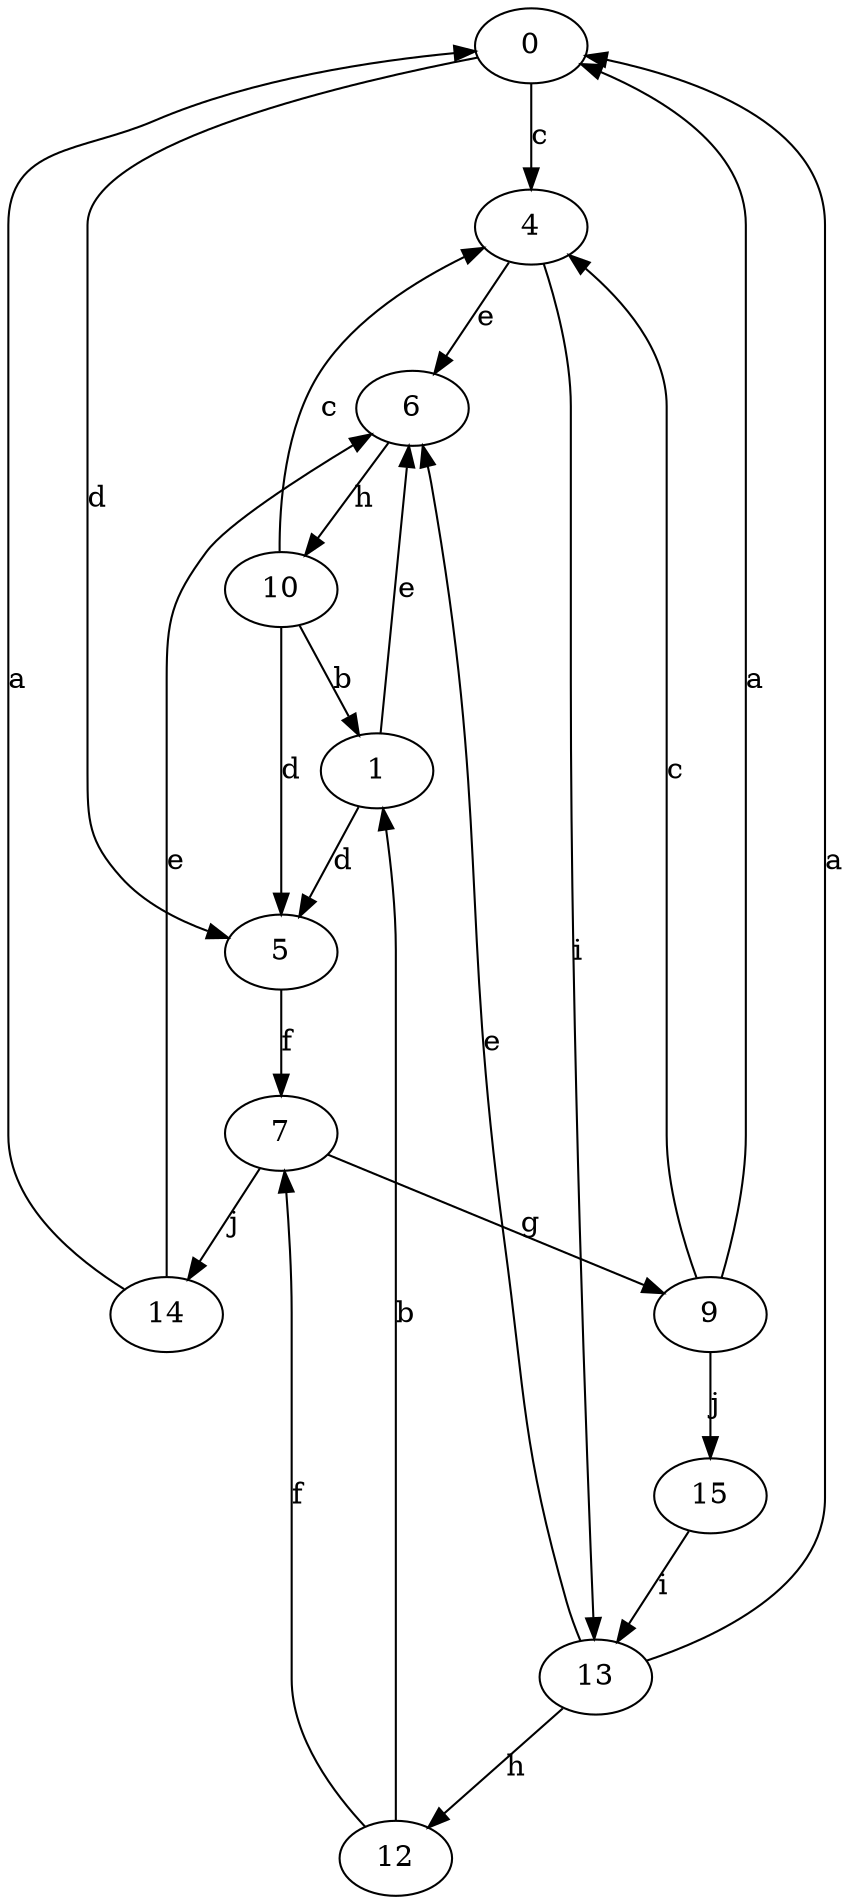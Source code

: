 strict digraph  {
0;
1;
4;
5;
6;
7;
9;
10;
12;
13;
14;
15;
0 -> 4  [label=c];
0 -> 5  [label=d];
1 -> 5  [label=d];
1 -> 6  [label=e];
4 -> 6  [label=e];
4 -> 13  [label=i];
5 -> 7  [label=f];
6 -> 10  [label=h];
7 -> 9  [label=g];
7 -> 14  [label=j];
9 -> 0  [label=a];
9 -> 4  [label=c];
9 -> 15  [label=j];
10 -> 1  [label=b];
10 -> 4  [label=c];
10 -> 5  [label=d];
12 -> 1  [label=b];
12 -> 7  [label=f];
13 -> 0  [label=a];
13 -> 6  [label=e];
13 -> 12  [label=h];
14 -> 0  [label=a];
14 -> 6  [label=e];
15 -> 13  [label=i];
}
